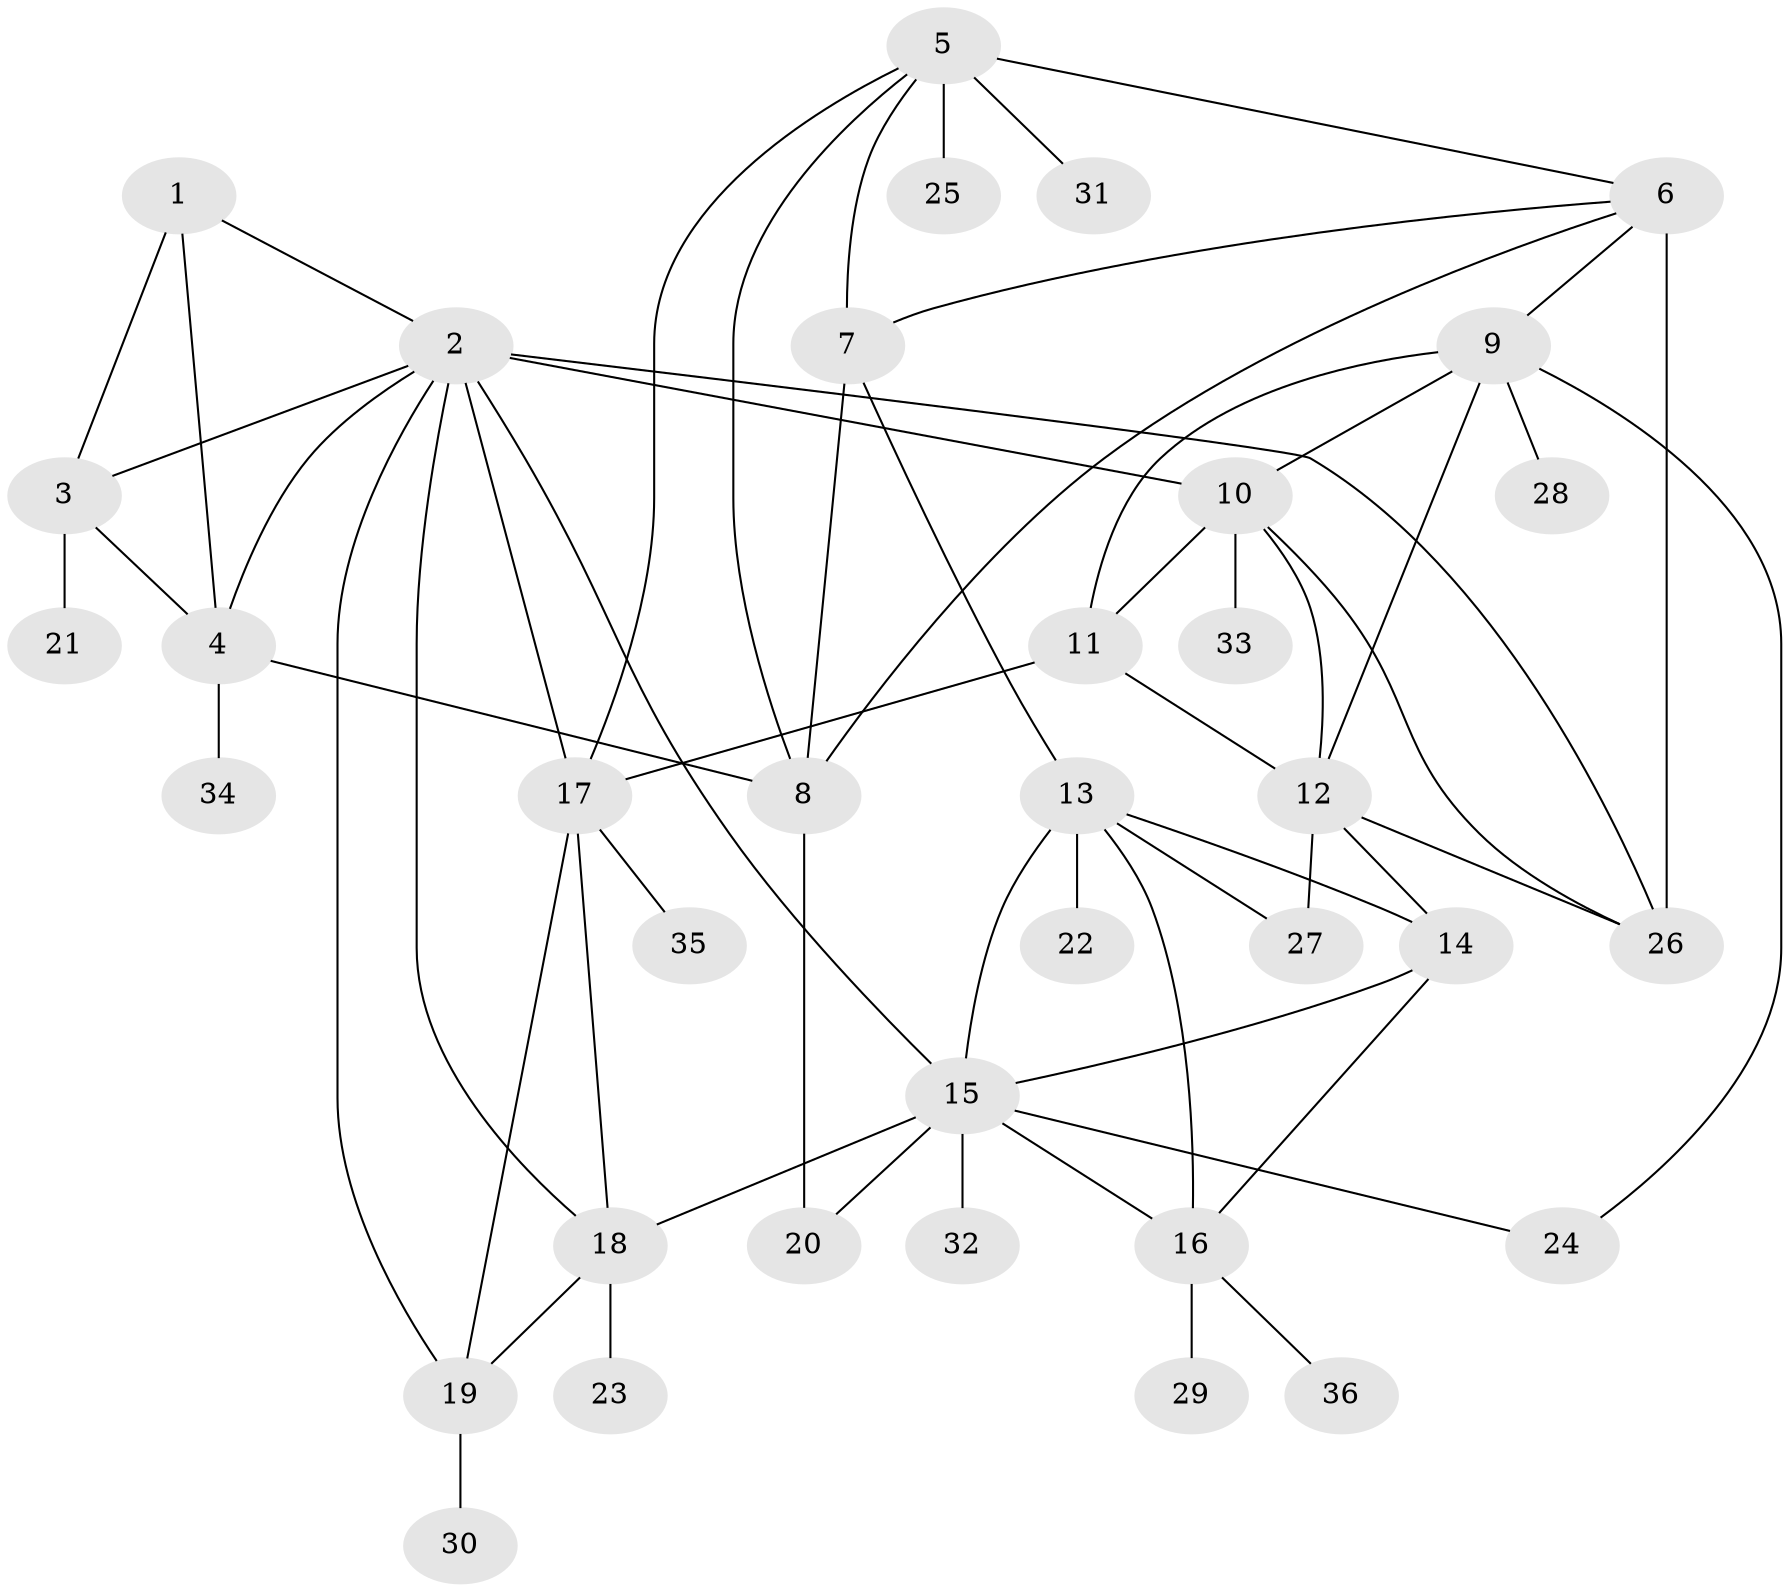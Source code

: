 // original degree distribution, {4: 0.024096385542168676, 8: 0.08433734939759036, 5: 0.04819277108433735, 7: 0.03614457831325301, 13: 0.012048192771084338, 9: 0.03614457831325301, 2: 0.12048192771084337, 1: 0.6265060240963856, 3: 0.012048192771084338}
// Generated by graph-tools (version 1.1) at 2025/52/03/04/25 22:52:27]
// undirected, 36 vertices, 62 edges
graph export_dot {
  node [color=gray90,style=filled];
  1;
  2;
  3;
  4;
  5;
  6;
  7;
  8;
  9;
  10;
  11;
  12;
  13;
  14;
  15;
  16;
  17;
  18;
  19;
  20;
  21;
  22;
  23;
  24;
  25;
  26;
  27;
  28;
  29;
  30;
  31;
  32;
  33;
  34;
  35;
  36;
  1 -- 2 [weight=1.0];
  1 -- 3 [weight=1.0];
  1 -- 4 [weight=1.0];
  2 -- 3 [weight=1.0];
  2 -- 4 [weight=1.0];
  2 -- 10 [weight=1.0];
  2 -- 15 [weight=1.0];
  2 -- 17 [weight=2.0];
  2 -- 18 [weight=1.0];
  2 -- 19 [weight=1.0];
  2 -- 26 [weight=1.0];
  3 -- 4 [weight=1.0];
  3 -- 21 [weight=1.0];
  4 -- 8 [weight=1.0];
  4 -- 34 [weight=2.0];
  5 -- 6 [weight=1.0];
  5 -- 7 [weight=1.0];
  5 -- 8 [weight=1.0];
  5 -- 17 [weight=1.0];
  5 -- 25 [weight=1.0];
  5 -- 31 [weight=2.0];
  6 -- 7 [weight=1.0];
  6 -- 8 [weight=1.0];
  6 -- 9 [weight=1.0];
  6 -- 26 [weight=8.0];
  7 -- 8 [weight=1.0];
  7 -- 13 [weight=1.0];
  8 -- 20 [weight=3.0];
  9 -- 10 [weight=1.0];
  9 -- 11 [weight=1.0];
  9 -- 12 [weight=1.0];
  9 -- 24 [weight=1.0];
  9 -- 28 [weight=1.0];
  10 -- 11 [weight=1.0];
  10 -- 12 [weight=1.0];
  10 -- 26 [weight=1.0];
  10 -- 33 [weight=3.0];
  11 -- 12 [weight=1.0];
  11 -- 17 [weight=1.0];
  12 -- 14 [weight=1.0];
  12 -- 26 [weight=1.0];
  12 -- 27 [weight=1.0];
  13 -- 14 [weight=1.0];
  13 -- 15 [weight=1.0];
  13 -- 16 [weight=1.0];
  13 -- 22 [weight=3.0];
  13 -- 27 [weight=1.0];
  14 -- 15 [weight=1.0];
  14 -- 16 [weight=1.0];
  15 -- 16 [weight=1.0];
  15 -- 18 [weight=1.0];
  15 -- 20 [weight=1.0];
  15 -- 24 [weight=1.0];
  15 -- 32 [weight=1.0];
  16 -- 29 [weight=3.0];
  16 -- 36 [weight=1.0];
  17 -- 18 [weight=1.0];
  17 -- 19 [weight=1.0];
  17 -- 35 [weight=1.0];
  18 -- 19 [weight=1.0];
  18 -- 23 [weight=3.0];
  19 -- 30 [weight=4.0];
}
